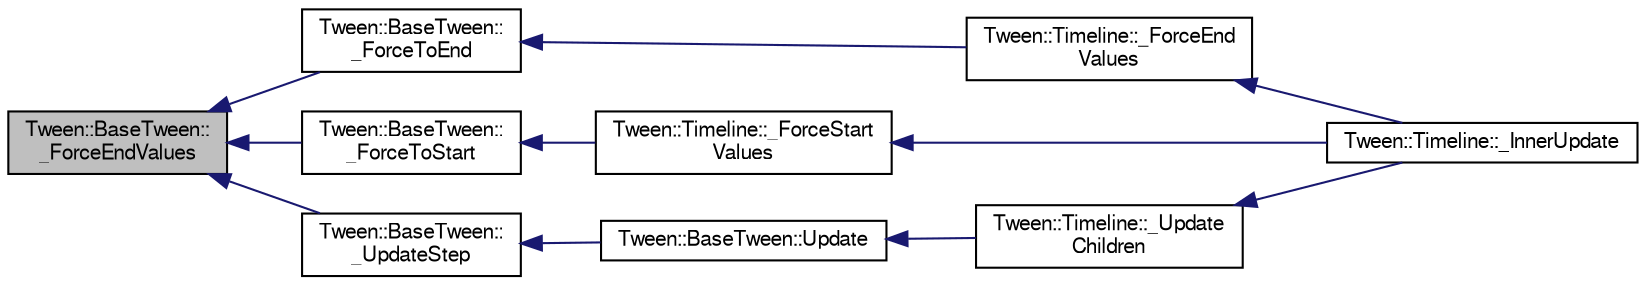 digraph "Tween::BaseTween::_ForceEndValues"
{
  bgcolor="transparent";
  edge [fontname="FreeSans",fontsize="10",labelfontname="FreeSans",labelfontsize="10"];
  node [fontname="FreeSans",fontsize="10",shape=record];
  rankdir="LR";
  Node1 [label="Tween::BaseTween::\l_ForceEndValues",height=0.2,width=0.4,color="black", fillcolor="grey75", style="filled" fontcolor="black"];
  Node1 -> Node2 [dir="back",color="midnightblue",fontsize="10",style="solid",fontname="FreeSans"];
  Node2 [label="Tween::BaseTween::\l_ForceToEnd",height=0.2,width=0.4,color="black",URL="$classTween_1_1BaseTween.html#a2c6522c6b7b80ae23bfed083293f5fbb"];
  Node2 -> Node3 [dir="back",color="midnightblue",fontsize="10",style="solid",fontname="FreeSans"];
  Node3 [label="Tween::Timeline::_ForceEnd\lValues",height=0.2,width=0.4,color="black",URL="$classTween_1_1Timeline.html#a64814b2f7448f3f72eaa2c1d785eb0f4"];
  Node3 -> Node4 [dir="back",color="midnightblue",fontsize="10",style="solid",fontname="FreeSans"];
  Node4 [label="Tween::Timeline::_InnerUpdate",height=0.2,width=0.4,color="black",URL="$classTween_1_1Timeline.html#a46fb15526436d8d9bd9d704b875e80f9"];
  Node1 -> Node5 [dir="back",color="midnightblue",fontsize="10",style="solid",fontname="FreeSans"];
  Node5 [label="Tween::BaseTween::\l_ForceToStart",height=0.2,width=0.4,color="black",URL="$classTween_1_1BaseTween.html#ac4837aaa9a9b5abc9970a23a5734c8d6"];
  Node5 -> Node6 [dir="back",color="midnightblue",fontsize="10",style="solid",fontname="FreeSans"];
  Node6 [label="Tween::Timeline::_ForceStart\lValues",height=0.2,width=0.4,color="black",URL="$classTween_1_1Timeline.html#a4e528049d2a89f396eb3fcf161db05a3"];
  Node6 -> Node4 [dir="back",color="midnightblue",fontsize="10",style="solid",fontname="FreeSans"];
  Node1 -> Node7 [dir="back",color="midnightblue",fontsize="10",style="solid",fontname="FreeSans"];
  Node7 [label="Tween::BaseTween::\l_UpdateStep",height=0.2,width=0.4,color="black",URL="$classTween_1_1BaseTween.html#ae46a8083903822701ed8791f85d427b4"];
  Node7 -> Node8 [dir="back",color="midnightblue",fontsize="10",style="solid",fontname="FreeSans"];
  Node8 [label="Tween::BaseTween::Update",height=0.2,width=0.4,color="black",URL="$classTween_1_1BaseTween.html#a4f5403f740f7692474ae91f2f5af560a"];
  Node8 -> Node9 [dir="back",color="midnightblue",fontsize="10",style="solid",fontname="FreeSans"];
  Node9 [label="Tween::Timeline::_Update\lChildren",height=0.2,width=0.4,color="black",URL="$classTween_1_1Timeline.html#a7f1860da70dcd33ee12f19d94cfeb50f"];
  Node9 -> Node4 [dir="back",color="midnightblue",fontsize="10",style="solid",fontname="FreeSans"];
}
